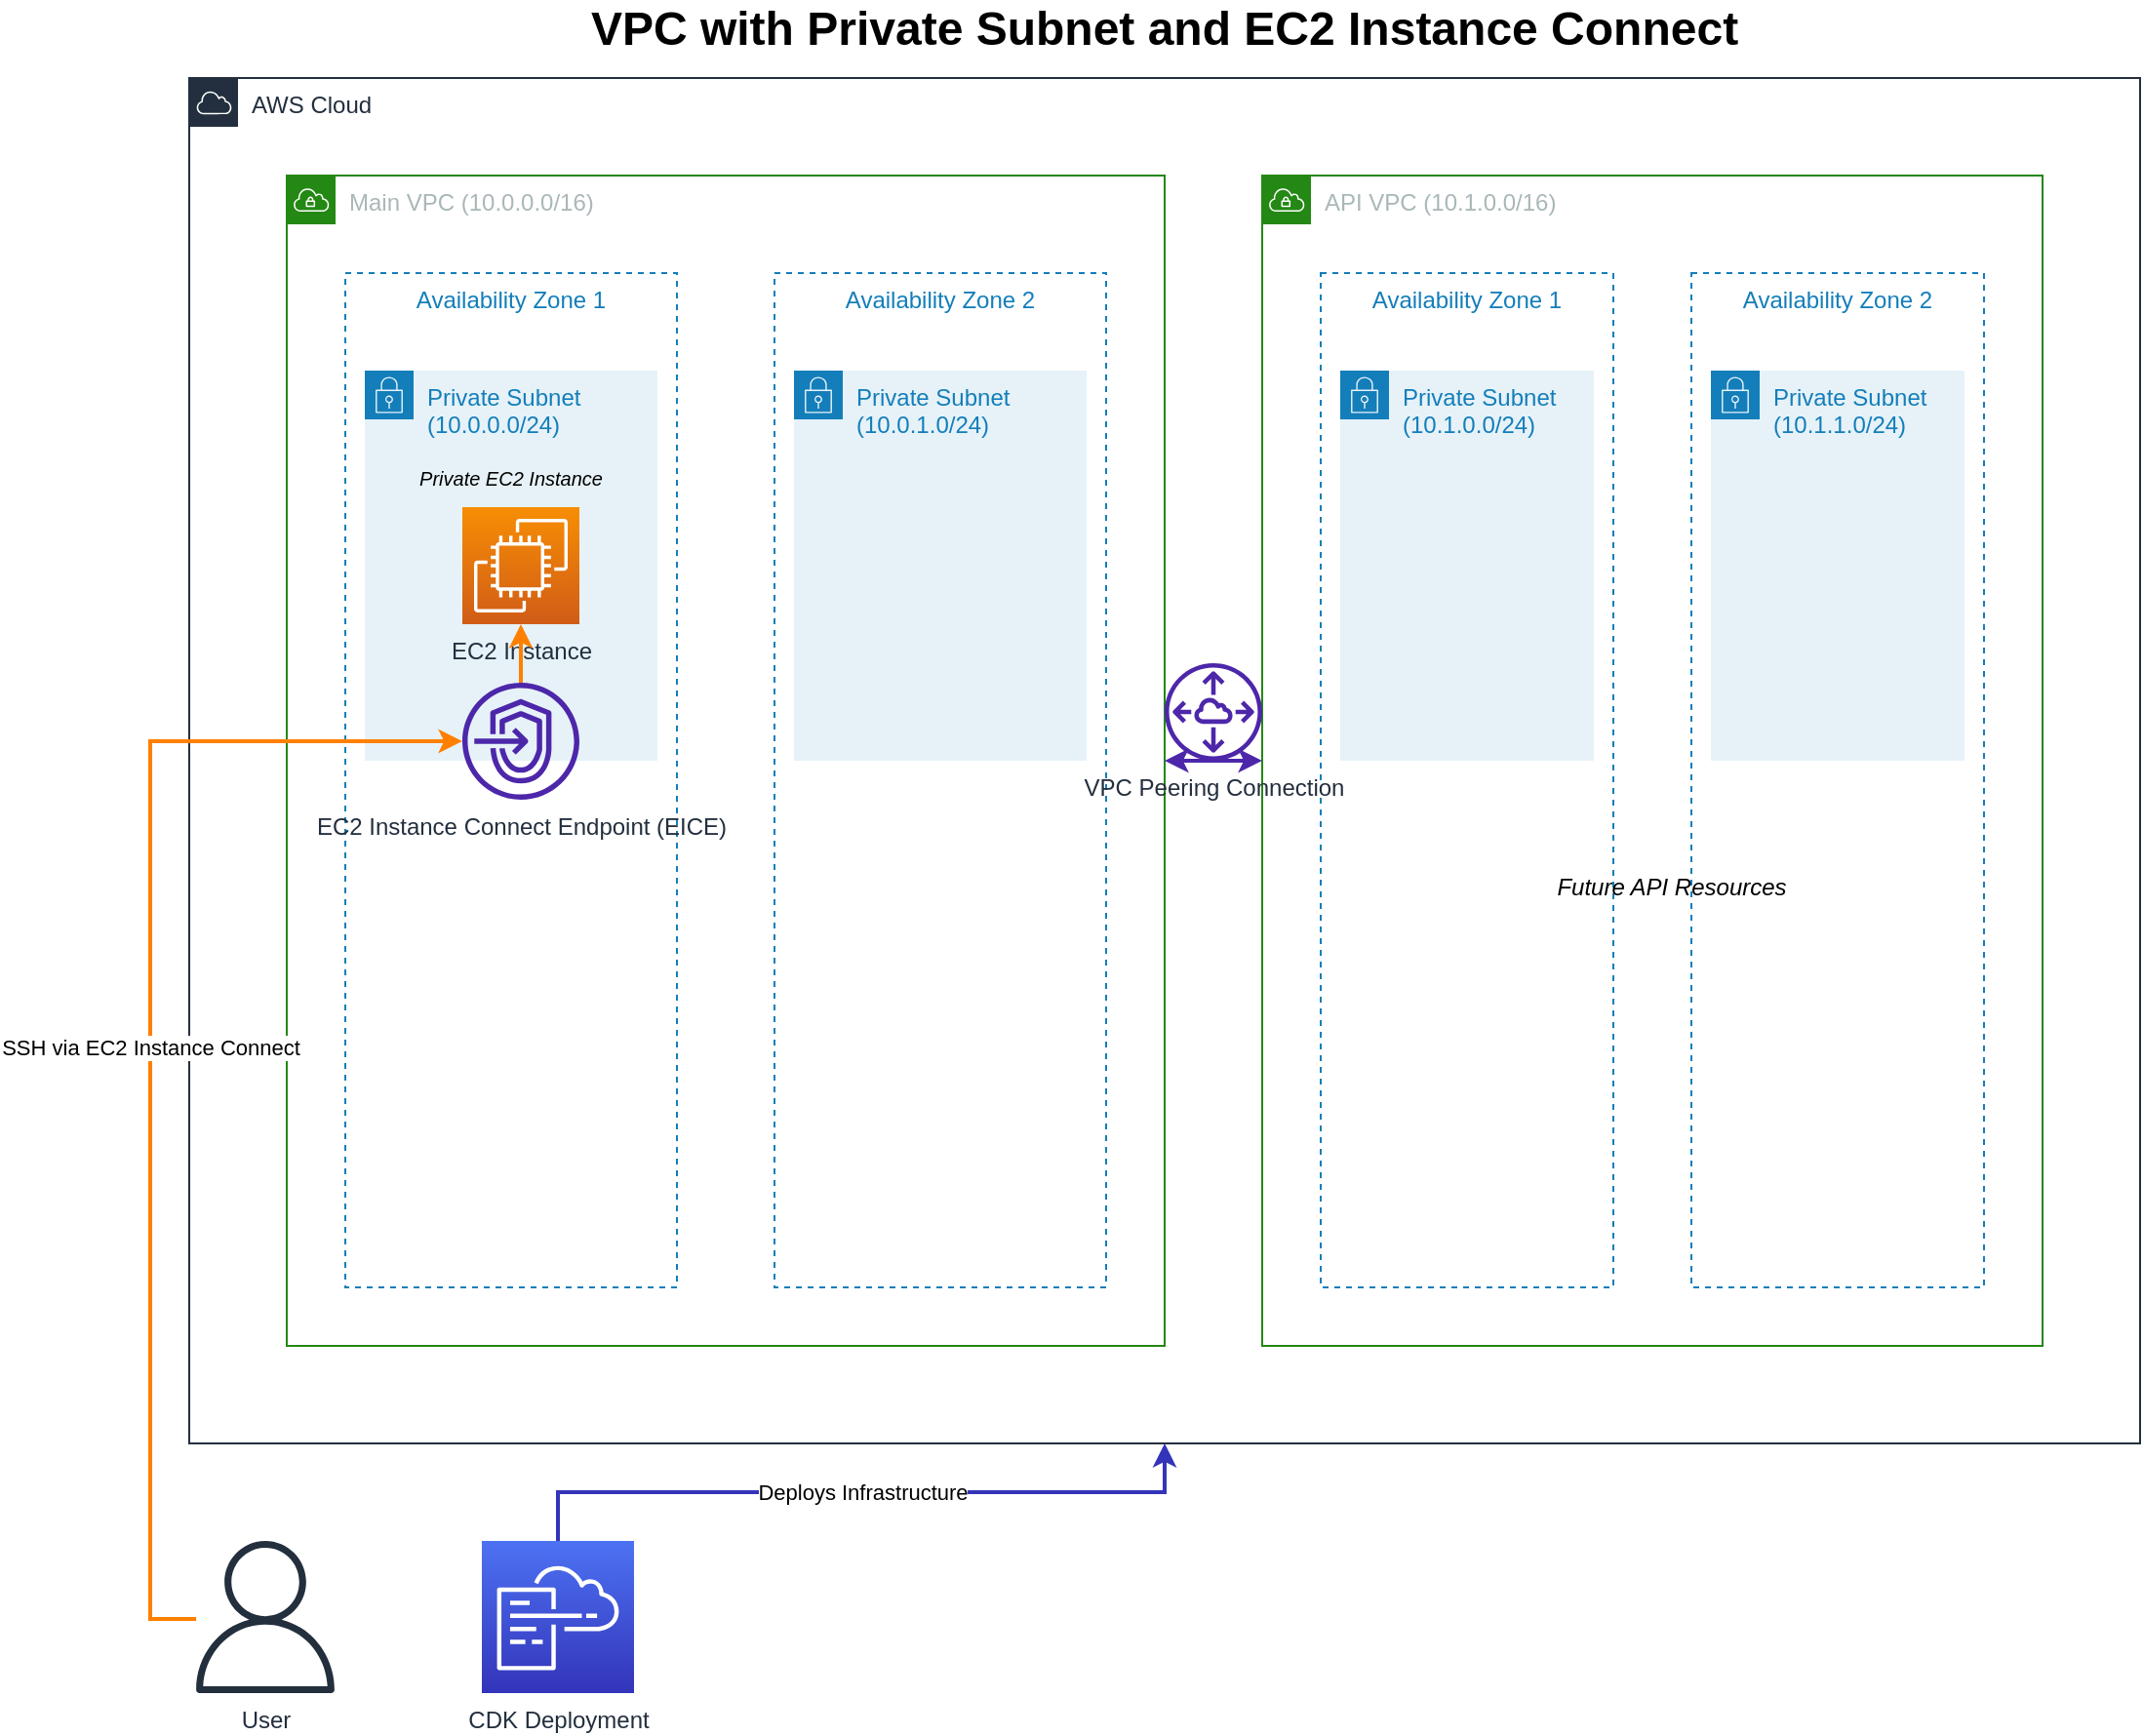 <mxfile>
    <diagram id="s3ars-architecture" name="S3ARS Architecture">
        <mxGraphModel dx="2075" dy="403" grid="1" gridSize="10" guides="1" tooltips="1" connect="1" arrows="1" fold="1" page="1" pageScale="1" pageWidth="1100" pageHeight="850" background="#ffffff" math="0" shadow="0">
            <root>
                <mxCell id="0"/>
                <mxCell id="1" parent="0"/>
                <mxCell id="cloud" value="AWS Cloud" style="points=[[0,0],[0.25,0],[0.5,0],[0.75,0],[1,0],[1,0.25],[1,0.5],[1,0.75],[1,1],[0.75,1],[0.5,1],[0.25,1],[0,1],[0,0.75],[0,0.5],[0,0.25]];outlineConnect=0;gradientColor=none;html=1;whiteSpace=wrap;fontSize=12;fontStyle=0;container=1;pointerEvents=0;collapsible=0;recursiveResize=0;shape=mxgraph.aws4.group;grIcon=mxgraph.aws4.group_aws_cloud;strokeColor=#232F3E;fillColor=none;verticalAlign=top;align=left;spacingLeft=30;fontColor=#232F3E;dashed=0;" parent="1" vertex="1">
                    <mxGeometry x="50" y="50" width="1000" height="700" as="geometry"/>
                </mxCell>
                <mxCell id="main_vpc" value="Main VPC (10.0.0.0/16)" style="points=[[0,0],[0.25,0],[0.5,0],[0.75,0],[1,0],[1,0.25],[1,0.5],[1,0.75],[1,1],[0.75,1],[0.5,1],[0.25,1],[0,1],[0,0.75],[0,0.5],[0,0.25]];outlineConnect=0;gradientColor=none;html=1;whiteSpace=wrap;fontSize=12;fontStyle=0;container=1;pointerEvents=0;collapsible=0;recursiveResize=0;shape=mxgraph.aws4.group;grIcon=mxgraph.aws4.group_vpc;strokeColor=#248814;fillColor=none;verticalAlign=top;align=left;spacingLeft=30;fontColor=#AAB7B8;dashed=0;" parent="cloud" vertex="1">
                    <mxGeometry x="50" y="50" width="450" height="600" as="geometry"/>
                </mxCell>
                <mxCell id="main_az1" value="Availability Zone 1" style="fillColor=none;strokeColor=#147EBA;dashed=1;verticalAlign=top;fontStyle=0;fontColor=#147EBA;whiteSpace=wrap;html=1;" parent="main_vpc" vertex="1">
                    <mxGeometry x="30" y="50" width="170" height="520" as="geometry"/>
                </mxCell>
                <mxCell id="main_az2" value="Availability Zone 2" style="fillColor=none;strokeColor=#147EBA;dashed=1;verticalAlign=top;fontStyle=0;fontColor=#147EBA;whiteSpace=wrap;html=1;" parent="main_vpc" vertex="1">
                    <mxGeometry x="250" y="50" width="170" height="520" as="geometry"/>
                </mxCell>
                <mxCell id="main_private_subnet1" value="Private Subnet (10.0.0.0/24)" style="points=[[0,0],[0.25,0],[0.5,0],[0.75,0],[1,0],[1,0.25],[1,0.5],[1,0.75],[1,1],[0.75,1],[0.5,1],[0.25,1],[0,1],[0,0.75],[0,0.5],[0,0.25]];outlineConnect=0;gradientColor=none;html=1;whiteSpace=wrap;fontSize=12;fontStyle=0;container=1;pointerEvents=0;collapsible=0;recursiveResize=0;shape=mxgraph.aws4.group;grIcon=mxgraph.aws4.group_security_group;grStroke=0;strokeColor=#147EBA;fillColor=#E6F2F8;verticalAlign=top;align=left;spacingLeft=30;fontColor=#147EBA;dashed=0;" parent="main_vpc" vertex="1">
                    <mxGeometry x="40" y="100" width="150" height="200" as="geometry"/>
                </mxCell>
                <mxCell id="ec2_instance" value="EC2 Instance" style="sketch=0;points=[[0,0,0],[0.25,0,0],[0.5,0,0],[0.75,0,0],[1,0,0],[0,1,0],[0.25,1,0],[0.5,1,0],[0.75,1,0],[1,1,0],[0,0.25,0],[0,0.5,0],[0,0.75,0],[1,0.25,0],[1,0.5,0],[1,0.75,0]];outlineConnect=0;fontColor=#232F3E;gradientColor=#F78E04;gradientDirection=north;fillColor=#D05C17;strokeColor=#ffffff;dashed=0;verticalLabelPosition=bottom;verticalAlign=top;align=center;html=1;fontSize=12;fontStyle=0;aspect=fixed;shape=mxgraph.aws4.resourceIcon;resIcon=mxgraph.aws4.ec2;" parent="main_private_subnet1" vertex="1">
                    <mxGeometry x="50" y="70" width="60" height="60" as="geometry"/>
                </mxCell>
                <mxCell id="ec2_note" value="Private EC2 Instance" style="text;html=1;strokeColor=none;fillColor=none;align=center;verticalAlign=middle;whiteSpace=wrap;rounded=0;fontSize=10;fontStyle=2" parent="main_private_subnet1" vertex="1">
                    <mxGeometry x="5" y="40" width="140" height="30" as="geometry"/>
                </mxCell>
                <mxCell id="eice" value="EC2 Instance Connect Endpoint (EICE)" style="sketch=0;outlineConnect=0;fontColor=#232F3E;gradientColor=none;fillColor=#4D27AA;strokeColor=none;dashed=0;verticalLabelPosition=bottom;verticalAlign=top;align=center;html=1;fontSize=12;fontStyle=0;aspect=fixed;pointerEvents=1;shape=mxgraph.aws4.endpoints;" parent="main_private_subnet1" vertex="1">
                    <mxGeometry x="50" y="160" width="60" height="60" as="geometry"/>
                </mxCell>
                <mxCell id="main_private_subnet2" value="Private Subnet (10.0.1.0/24)" style="points=[[0,0],[0.25,0],[0.5,0],[0.75,0],[1,0],[1,0.25],[1,0.5],[1,0.75],[1,1],[0.75,1],[0.5,1],[0.25,1],[0,1],[0,0.75],[0,0.5],[0,0.25]];outlineConnect=0;gradientColor=none;html=1;whiteSpace=wrap;fontSize=12;fontStyle=0;container=1;pointerEvents=0;collapsible=0;recursiveResize=0;shape=mxgraph.aws4.group;grIcon=mxgraph.aws4.group_security_group;grStroke=0;strokeColor=#147EBA;fillColor=#E6F2F8;verticalAlign=top;align=left;spacingLeft=30;fontColor=#147EBA;dashed=0;" parent="main_vpc" vertex="1">
                    <mxGeometry x="260" y="100" width="150" height="200" as="geometry"/>
                </mxCell>
                <mxCell id="api_vpc" value="API VPC (10.1.0.0/16)" style="points=[[0,0],[0.25,0],[0.5,0],[0.75,0],[1,0],[1,0.25],[1,0.5],[1,0.75],[1,1],[0.75,1],[0.5,1],[0.25,1],[0,1],[0,0.75],[0,0.5],[0,0.25]];outlineConnect=0;gradientColor=none;html=1;whiteSpace=wrap;fontSize=12;fontStyle=0;container=1;pointerEvents=0;collapsible=0;recursiveResize=0;shape=mxgraph.aws4.group;grIcon=mxgraph.aws4.group_vpc;strokeColor=#248814;fillColor=none;verticalAlign=top;align=left;spacingLeft=30;fontColor=#AAB7B8;dashed=0;" parent="cloud" vertex="1">
                    <mxGeometry x="550" y="50" width="400" height="600" as="geometry"/>
                </mxCell>
                <mxCell id="api_az1" value="Availability Zone 1" style="fillColor=none;strokeColor=#147EBA;dashed=1;verticalAlign=top;fontStyle=0;fontColor=#147EBA;whiteSpace=wrap;html=1;" parent="api_vpc" vertex="1">
                    <mxGeometry x="30" y="50" width="150" height="520" as="geometry"/>
                </mxCell>
                <mxCell id="api_az2" value="Availability Zone 2" style="fillColor=none;strokeColor=#147EBA;dashed=1;verticalAlign=top;fontStyle=0;fontColor=#147EBA;whiteSpace=wrap;html=1;" parent="api_vpc" vertex="1">
                    <mxGeometry x="220" y="50" width="150" height="520" as="geometry"/>
                </mxCell>
                <mxCell id="api_private_subnet1" value="Private Subnet (10.1.0.0/24)" style="points=[[0,0],[0.25,0],[0.5,0],[0.75,0],[1,0],[1,0.25],[1,0.5],[1,0.75],[1,1],[0.75,1],[0.5,1],[0.25,1],[0,1],[0,0.75],[0,0.5],[0,0.25]];outlineConnect=0;gradientColor=none;html=1;whiteSpace=wrap;fontSize=12;fontStyle=0;container=1;pointerEvents=0;collapsible=0;recursiveResize=0;shape=mxgraph.aws4.group;grIcon=mxgraph.aws4.group_security_group;grStroke=0;strokeColor=#147EBA;fillColor=#E6F2F8;verticalAlign=top;align=left;spacingLeft=30;fontColor=#147EBA;dashed=0;" parent="api_vpc" vertex="1">
                    <mxGeometry x="40" y="100" width="130" height="200" as="geometry"/>
                </mxCell>
                <mxCell id="api_private_subnet2" value="Private Subnet (10.1.1.0/24)" style="points=[[0,0],[0.25,0],[0.5,0],[0.75,0],[1,0],[1,0.25],[1,0.5],[1,0.75],[1,1],[0.75,1],[0.5,1],[0.25,1],[0,1],[0,0.75],[0,0.5],[0,0.25]];outlineConnect=0;gradientColor=none;html=1;whiteSpace=wrap;fontSize=12;fontStyle=0;container=1;pointerEvents=0;collapsible=0;recursiveResize=0;shape=mxgraph.aws4.group;grIcon=mxgraph.aws4.group_security_group;grStroke=0;strokeColor=#147EBA;fillColor=#E6F2F8;verticalAlign=top;align=left;spacingLeft=30;fontColor=#147EBA;dashed=0;" parent="api_vpc" vertex="1">
                    <mxGeometry x="230" y="100" width="130" height="200" as="geometry"/>
                </mxCell>
                <mxCell id="future_api" value="Future API Resources" style="text;html=1;strokeColor=none;fillColor=none;align=center;verticalAlign=middle;whiteSpace=wrap;rounded=0;fontSize=12;fontStyle=2" parent="api_vpc" vertex="1">
                    <mxGeometry x="150" y="350" width="120" height="30" as="geometry"/>
                </mxCell>
                <mxCell id="vpc_peering" value="VPC Peering Connection" style="sketch=0;outlineConnect=0;fontColor=#232F3E;gradientColor=none;fillColor=#4D27AA;strokeColor=none;dashed=0;verticalLabelPosition=bottom;verticalAlign=top;align=center;html=1;fontSize=12;fontStyle=0;aspect=fixed;pointerEvents=1;shape=mxgraph.aws4.peering;" parent="cloud" vertex="1">
                    <mxGeometry x="500" y="300" width="50" height="50" as="geometry"/>
                </mxCell>
                <mxCell id="peering_line1" value="" style="endArrow=classic;startArrow=classic;html=1;rounded=0;entryX=0;entryY=0.5;entryDx=0;entryDy=0;exitX=1;exitY=0.5;exitDx=0;exitDy=0;strokeWidth=2;strokeColor=#4D27AA;" parent="cloud" source="main_vpc" target="api_vpc" edge="1">
                    <mxGeometry width="50" height="50" relative="1" as="geometry">
                        <mxPoint x="500" y="350" as="sourcePoint"/>
                        <mxPoint x="550" y="300" as="targetPoint"/>
                    </mxGeometry>
                </mxCell>
                <mxCell id="user" value="User" style="sketch=0;outlineConnect=0;fontColor=#232F3E;gradientColor=none;fillColor=#232F3D;strokeColor=none;dashed=0;verticalLabelPosition=bottom;verticalAlign=top;align=center;html=1;fontSize=12;fontStyle=0;aspect=fixed;pointerEvents=1;shape=mxgraph.aws4.user;" parent="1" vertex="1">
                    <mxGeometry x="50" y="800" width="78" height="78" as="geometry"/>
                </mxCell>
                <mxCell id="ssh_connection" value="SSH via EC2 Instance Connect" style="edgeStyle=orthogonalEdgeStyle;rounded=0;orthogonalLoop=1;jettySize=auto;html=1;entryX=0;entryY=0.5;entryDx=0;entryDy=0;entryPerimeter=0;startArrow=none;startFill=0;endArrow=classic;endFill=1;strokeWidth=2;strokeColor=#FF8000;" parent="1" source="user" target="eice" edge="1">
                    <mxGeometry relative="1" as="geometry">
                        <Array as="points">
                            <mxPoint x="89" y="840"/>
                            <mxPoint x="30" y="840"/>
                            <mxPoint x="30" y="340"/>
                        </Array>
                    </mxGeometry>
                </mxCell>
                <mxCell id="eice_to_ec2" value="" style="edgeStyle=orthogonalEdgeStyle;rounded=0;orthogonalLoop=1;jettySize=auto;html=1;startArrow=none;startFill=0;endArrow=classic;endFill=1;strokeWidth=2;strokeColor=#FF8000;" parent="1" source="eice" target="ec2_instance" edge="1">
                    <mxGeometry relative="1" as="geometry"/>
                </mxCell>
                <mxCell id="cdk_deployment" value="CDK Deployment" style="sketch=0;points=[[0,0,0],[0.25,0,0],[0.5,0,0],[0.75,0,0],[1,0,0],[0,1,0],[0.25,1,0],[0.5,1,0],[0.75,1,0],[1,1,0],[0,0.25,0],[0,0.5,0],[0,0.75,0],[1,0.25,0],[1,0.5,0],[1,0.75,0]];outlineConnect=0;fontColor=#232F3E;gradientColor=#4D72F3;gradientDirection=north;fillColor=#3334B9;strokeColor=#ffffff;dashed=0;verticalLabelPosition=bottom;verticalAlign=top;align=center;html=1;fontSize=12;fontStyle=0;aspect=fixed;shape=mxgraph.aws4.resourceIcon;resIcon=mxgraph.aws4.cloudformation;" parent="1" vertex="1">
                    <mxGeometry x="200" y="800" width="78" height="78" as="geometry"/>
                </mxCell>
                <mxCell id="deployment_arrow" value="Deploys Infrastructure" style="edgeStyle=orthogonalEdgeStyle;rounded=0;orthogonalLoop=1;jettySize=auto;html=1;entryX=0.5;entryY=1;entryDx=0;entryDy=0;startArrow=none;startFill=0;endArrow=classic;endFill=1;strokeWidth=2;strokeColor=#3334B9;" parent="1" source="cdk_deployment" target="cloud" edge="1">
                    <mxGeometry relative="1" as="geometry"/>
                </mxCell>
                <mxCell id="title" value="VPC with Private Subnet and EC2 Instance Connect" style="text;html=1;strokeColor=none;fillColor=none;align=center;verticalAlign=middle;whiteSpace=wrap;rounded=0;fontSize=24;fontStyle=1" parent="1" vertex="1">
                    <mxGeometry x="250" y="10" width="600" height="30" as="geometry"/>
                </mxCell>
            </root>
        </mxGraphModel>
    </diagram>
</mxfile>